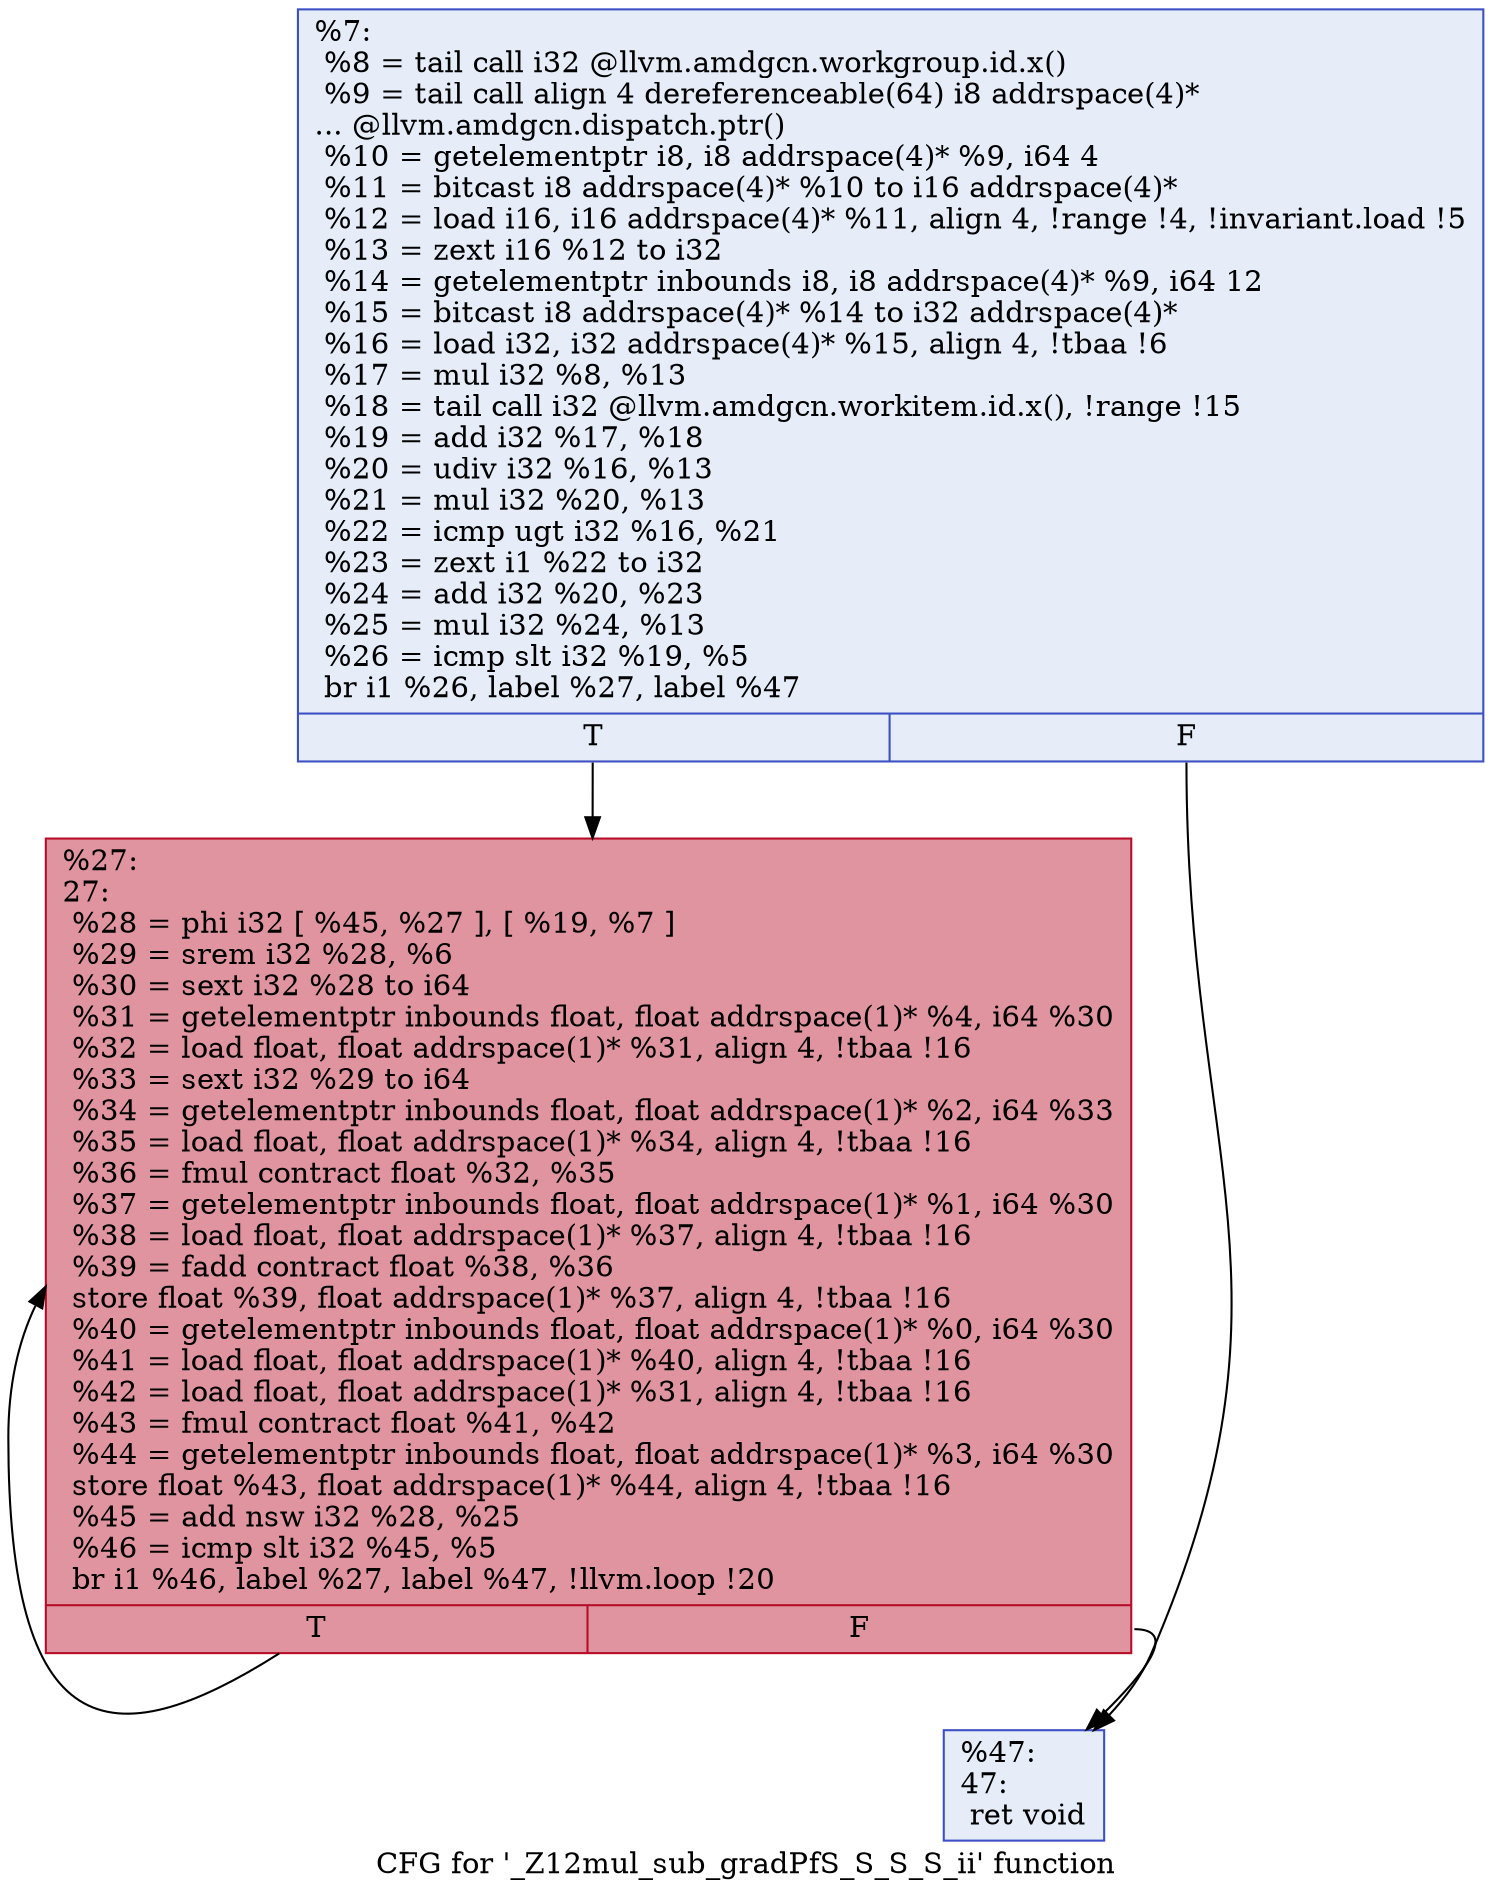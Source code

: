 digraph "CFG for '_Z12mul_sub_gradPfS_S_S_S_ii' function" {
	label="CFG for '_Z12mul_sub_gradPfS_S_S_S_ii' function";

	Node0x5672840 [shape=record,color="#3d50c3ff", style=filled, fillcolor="#c7d7f070",label="{%7:\l  %8 = tail call i32 @llvm.amdgcn.workgroup.id.x()\l  %9 = tail call align 4 dereferenceable(64) i8 addrspace(4)*\l... @llvm.amdgcn.dispatch.ptr()\l  %10 = getelementptr i8, i8 addrspace(4)* %9, i64 4\l  %11 = bitcast i8 addrspace(4)* %10 to i16 addrspace(4)*\l  %12 = load i16, i16 addrspace(4)* %11, align 4, !range !4, !invariant.load !5\l  %13 = zext i16 %12 to i32\l  %14 = getelementptr inbounds i8, i8 addrspace(4)* %9, i64 12\l  %15 = bitcast i8 addrspace(4)* %14 to i32 addrspace(4)*\l  %16 = load i32, i32 addrspace(4)* %15, align 4, !tbaa !6\l  %17 = mul i32 %8, %13\l  %18 = tail call i32 @llvm.amdgcn.workitem.id.x(), !range !15\l  %19 = add i32 %17, %18\l  %20 = udiv i32 %16, %13\l  %21 = mul i32 %20, %13\l  %22 = icmp ugt i32 %16, %21\l  %23 = zext i1 %22 to i32\l  %24 = add i32 %20, %23\l  %25 = mul i32 %24, %13\l  %26 = icmp slt i32 %19, %5\l  br i1 %26, label %27, label %47\l|{<s0>T|<s1>F}}"];
	Node0x5672840:s0 -> Node0x5674da0;
	Node0x5672840:s1 -> Node0x5674e30;
	Node0x5674da0 [shape=record,color="#b70d28ff", style=filled, fillcolor="#b70d2870",label="{%27:\l27:                                               \l  %28 = phi i32 [ %45, %27 ], [ %19, %7 ]\l  %29 = srem i32 %28, %6\l  %30 = sext i32 %28 to i64\l  %31 = getelementptr inbounds float, float addrspace(1)* %4, i64 %30\l  %32 = load float, float addrspace(1)* %31, align 4, !tbaa !16\l  %33 = sext i32 %29 to i64\l  %34 = getelementptr inbounds float, float addrspace(1)* %2, i64 %33\l  %35 = load float, float addrspace(1)* %34, align 4, !tbaa !16\l  %36 = fmul contract float %32, %35\l  %37 = getelementptr inbounds float, float addrspace(1)* %1, i64 %30\l  %38 = load float, float addrspace(1)* %37, align 4, !tbaa !16\l  %39 = fadd contract float %38, %36\l  store float %39, float addrspace(1)* %37, align 4, !tbaa !16\l  %40 = getelementptr inbounds float, float addrspace(1)* %0, i64 %30\l  %41 = load float, float addrspace(1)* %40, align 4, !tbaa !16\l  %42 = load float, float addrspace(1)* %31, align 4, !tbaa !16\l  %43 = fmul contract float %41, %42\l  %44 = getelementptr inbounds float, float addrspace(1)* %3, i64 %30\l  store float %43, float addrspace(1)* %44, align 4, !tbaa !16\l  %45 = add nsw i32 %28, %25\l  %46 = icmp slt i32 %45, %5\l  br i1 %46, label %27, label %47, !llvm.loop !20\l|{<s0>T|<s1>F}}"];
	Node0x5674da0:s0 -> Node0x5674da0;
	Node0x5674da0:s1 -> Node0x5674e30;
	Node0x5674e30 [shape=record,color="#3d50c3ff", style=filled, fillcolor="#c7d7f070",label="{%47:\l47:                                               \l  ret void\l}"];
}
